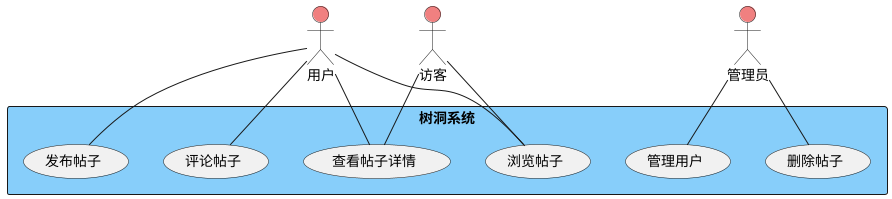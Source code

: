 @startuml

!define RECTANGLE_COLOR LightSkyBlue
!define ACTOR_COLOR LightCoral

actor User as "用户" #ACTOR_COLOR
actor Admin as "管理员" #ACTOR_COLOR
actor Visitor as "访客" #ACTOR_COLOR

rectangle "树洞系统" as TreeHoleSystem #RECTANGLE_COLOR {
  usecase "浏览帖子" as UC_Browse
  usecase "发布帖子" as UC_Post
  usecase "评论帖子" as UC_Comment
  usecase "删除帖子" as UC_DeletePost
  usecase "管理用户" as UC_ManageUsers
  usecase "查看帖子详情" as UC_ViewDetails
}

Visitor -- UC_Browse
Visitor -- UC_ViewDetails
User -- UC_Browse
User -- UC_ViewDetails
User -- UC_Post
User -- UC_Comment

Admin -- UC_DeletePost
Admin -- UC_ManageUsers


@enduml

@startuml

!define RECTANGLE_COLOR LightSkyBlue
!define ACTOR_COLOR LightCoral

actor User as "用户" #ACTOR_COLOR

rectangle "用户功能用例图" as UserFunctions #RECTANGLE_COLOR {
  usecase "浏览帖子" as UC_Browse_User
  usecase "发布帖子" as UC_Post_User
  usecase "评论帖子" as UC_Comment_User
  usecase "查看帖子详情" as UC_ViewDetails_User
}

User -- UC_Browse_User
User -- UC_Post_User
User -- UC_Comment_User
User -- UC_ViewDetails_User

@enduml

@startuml

!define RECTANGLE_COLOR LightSkyBlue
!define ACTOR_COLOR LightCoral

actor Admin as "管理员" #ACTOR_COLOR

rectangle "管理员功能用例图" as AdminFunctions #RECTANGLE_COLOR {
  usecase "删除帖子" as UC_DeletePost_Admin
  usecase "管理用户" as UC_ManageUsers_Admin
}

Admin -- UC_DeletePost_Admin
Admin -- UC_ManageUsers_Admin

@enduml